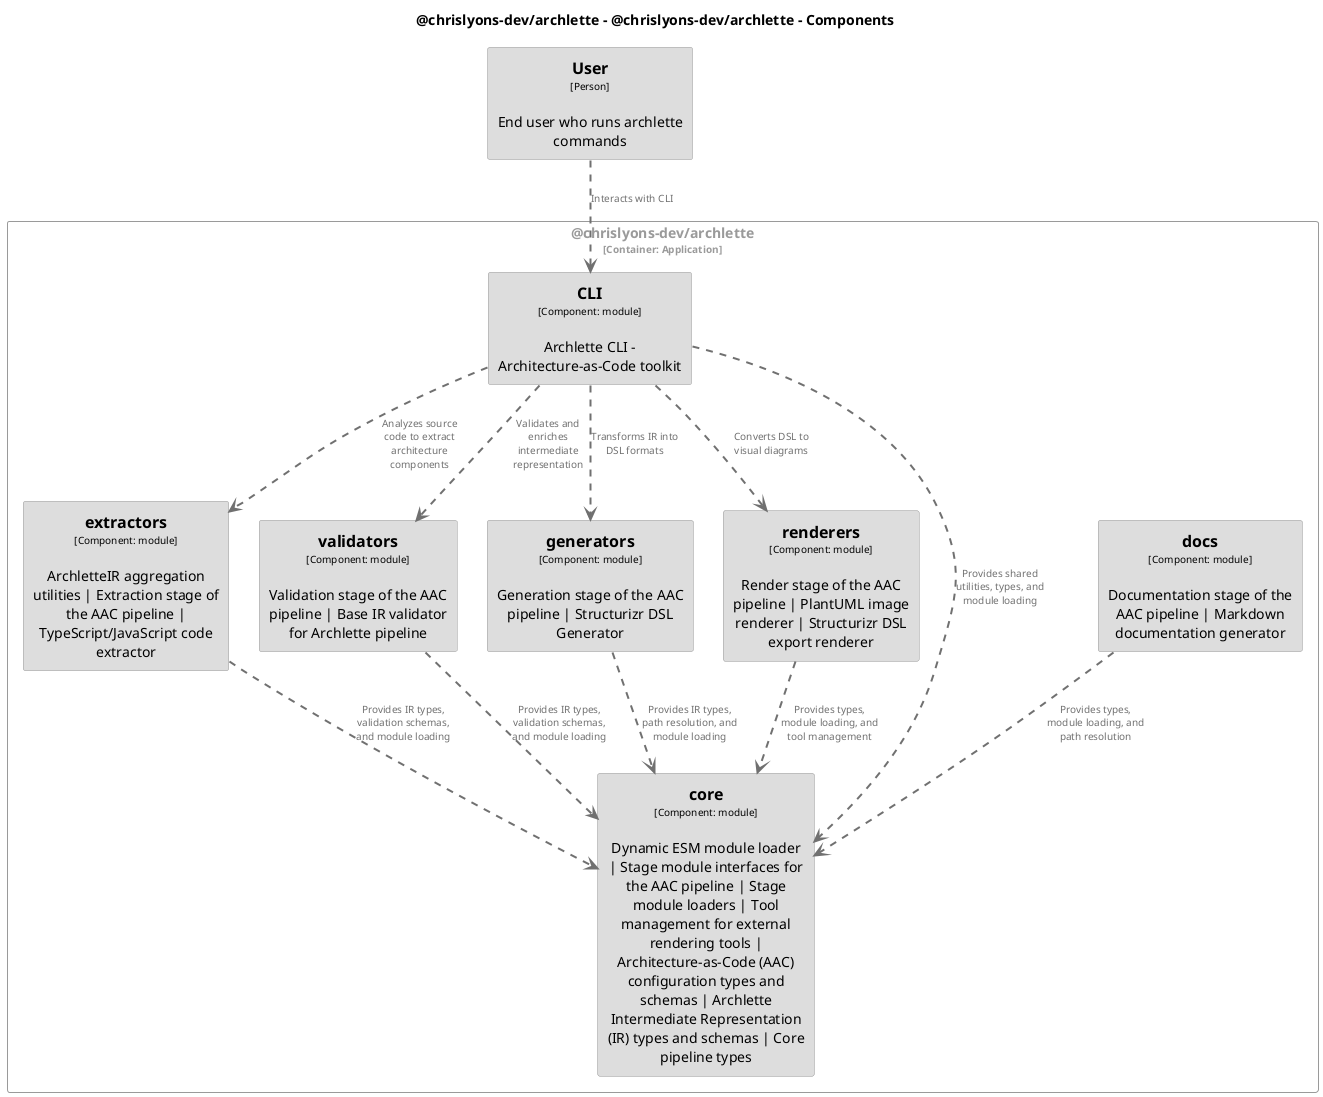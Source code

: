 @startuml
set separator none
title @chrislyons-dev/archlette - @chrislyons-dev/archlette - Components

top to bottom direction
skinparam ranksep 60
skinparam nodesep 30

skinparam {
  arrowFontSize 10
  defaultTextAlignment center
  wrapWidth 200
  maxMessageSize 100
}

hide stereotype

skinparam rectangle<<chrislyonsdevarchlette.chrislyonsdevarchlette.CLI>> {
  BackgroundColor #dddddd
  FontColor #000000
  BorderColor #9a9a9a
  shadowing false
}
skinparam rectangle<<User>> {
  BackgroundColor #dddddd
  FontColor #000000
  BorderColor #9a9a9a
  shadowing false
}
skinparam rectangle<<chrislyonsdevarchlette.chrislyonsdevarchlette.core>> {
  BackgroundColor #dddddd
  FontColor #000000
  BorderColor #9a9a9a
  shadowing false
}
skinparam rectangle<<chrislyonsdevarchlette.chrislyonsdevarchlette.docs>> {
  BackgroundColor #dddddd
  FontColor #000000
  BorderColor #9a9a9a
  shadowing false
}
skinparam rectangle<<chrislyonsdevarchlette.chrislyonsdevarchlette.extractors>> {
  BackgroundColor #dddddd
  FontColor #000000
  BorderColor #9a9a9a
  shadowing false
}
skinparam rectangle<<chrislyonsdevarchlette.chrislyonsdevarchlette.generators>> {
  BackgroundColor #dddddd
  FontColor #000000
  BorderColor #9a9a9a
  shadowing false
}
skinparam rectangle<<chrislyonsdevarchlette.chrislyonsdevarchlette.renderers>> {
  BackgroundColor #dddddd
  FontColor #000000
  BorderColor #9a9a9a
  shadowing false
}
skinparam rectangle<<chrislyonsdevarchlette.chrislyonsdevarchlette.validators>> {
  BackgroundColor #dddddd
  FontColor #000000
  BorderColor #9a9a9a
  shadowing false
}
skinparam rectangle<<chrislyonsdevarchlette.chrislyonsdevarchlette>> {
  BorderColor #9a9a9a
  FontColor #9a9a9a
  shadowing false
}

rectangle "==User\n<size:10>[Person]</size>\n\nEnd user who runs archlette commands" <<User>> as User

rectangle "@chrislyons-dev/archlette\n<size:10>[Container: Application]</size>" <<chrislyonsdevarchlette.chrislyonsdevarchlette>> {
  rectangle "==extractors\n<size:10>[Component: module]</size>\n\nArchletteIR aggregation utilities | Extraction stage of the AAC pipeline | TypeScript/JavaScript code extractor" <<chrislyonsdevarchlette.chrislyonsdevarchlette.extractors>> as chrislyonsdevarchlette.chrislyonsdevarchlette.extractors
  rectangle "==validators\n<size:10>[Component: module]</size>\n\nValidation stage of the AAC pipeline | Base IR validator for Archlette pipeline" <<chrislyonsdevarchlette.chrislyonsdevarchlette.validators>> as chrislyonsdevarchlette.chrislyonsdevarchlette.validators
  rectangle "==generators\n<size:10>[Component: module]</size>\n\nGeneration stage of the AAC pipeline | Structurizr DSL Generator" <<chrislyonsdevarchlette.chrislyonsdevarchlette.generators>> as chrislyonsdevarchlette.chrislyonsdevarchlette.generators
  rectangle "==renderers\n<size:10>[Component: module]</size>\n\nRender stage of the AAC pipeline | PlantUML image renderer | Structurizr DSL export renderer" <<chrislyonsdevarchlette.chrislyonsdevarchlette.renderers>> as chrislyonsdevarchlette.chrislyonsdevarchlette.renderers
  rectangle "==docs\n<size:10>[Component: module]</size>\n\nDocumentation stage of the AAC pipeline | Markdown documentation generator" <<chrislyonsdevarchlette.chrislyonsdevarchlette.docs>> as chrislyonsdevarchlette.chrislyonsdevarchlette.docs
  rectangle "==core\n<size:10>[Component: module]</size>\n\nDynamic ESM module loader | Stage module interfaces for the AAC pipeline | Stage module loaders | Tool management for external rendering tools | Architecture-as-Code (AAC) configuration types and schemas | Archlette Intermediate Representation (IR) types and schemas | Core pipeline types" <<chrislyonsdevarchlette.chrislyonsdevarchlette.core>> as chrislyonsdevarchlette.chrislyonsdevarchlette.core
  rectangle "==CLI\n<size:10>[Component: module]</size>\n\nArchlette CLI - Architecture-as-Code toolkit" <<chrislyonsdevarchlette.chrislyonsdevarchlette.CLI>> as chrislyonsdevarchlette.chrislyonsdevarchlette.CLI
}

chrislyonsdevarchlette.chrislyonsdevarchlette.CLI .[#707070,thickness=2].> chrislyonsdevarchlette.chrislyonsdevarchlette.extractors : "<color:#707070>Analyzes source code to extract architecture components"
chrislyonsdevarchlette.chrislyonsdevarchlette.CLI .[#707070,thickness=2].> chrislyonsdevarchlette.chrislyonsdevarchlette.validators : "<color:#707070>Validates and enriches intermediate representation"
chrislyonsdevarchlette.chrislyonsdevarchlette.CLI .[#707070,thickness=2].> chrislyonsdevarchlette.chrislyonsdevarchlette.generators : "<color:#707070>Transforms IR into DSL formats"
chrislyonsdevarchlette.chrislyonsdevarchlette.CLI .[#707070,thickness=2].> chrislyonsdevarchlette.chrislyonsdevarchlette.renderers : "<color:#707070>Converts DSL to visual diagrams"
chrislyonsdevarchlette.chrislyonsdevarchlette.CLI .[#707070,thickness=2].> chrislyonsdevarchlette.chrislyonsdevarchlette.core : "<color:#707070>Provides shared utilities, types, and module loading"
chrislyonsdevarchlette.chrislyonsdevarchlette.extractors .[#707070,thickness=2].> chrislyonsdevarchlette.chrislyonsdevarchlette.core : "<color:#707070>Provides IR types, validation schemas, and module loading"
chrislyonsdevarchlette.chrislyonsdevarchlette.validators .[#707070,thickness=2].> chrislyonsdevarchlette.chrislyonsdevarchlette.core : "<color:#707070>Provides IR types, validation schemas, and module loading"
chrislyonsdevarchlette.chrislyonsdevarchlette.generators .[#707070,thickness=2].> chrislyonsdevarchlette.chrislyonsdevarchlette.core : "<color:#707070>Provides IR types, path resolution, and module loading"
chrislyonsdevarchlette.chrislyonsdevarchlette.renderers .[#707070,thickness=2].> chrislyonsdevarchlette.chrislyonsdevarchlette.core : "<color:#707070>Provides types, module loading, and tool management"
chrislyonsdevarchlette.chrislyonsdevarchlette.docs .[#707070,thickness=2].> chrislyonsdevarchlette.chrislyonsdevarchlette.core : "<color:#707070>Provides types, module loading, and path resolution"
User .[#707070,thickness=2].> chrislyonsdevarchlette.chrislyonsdevarchlette.CLI : "<color:#707070>Interacts with CLI"
@enduml